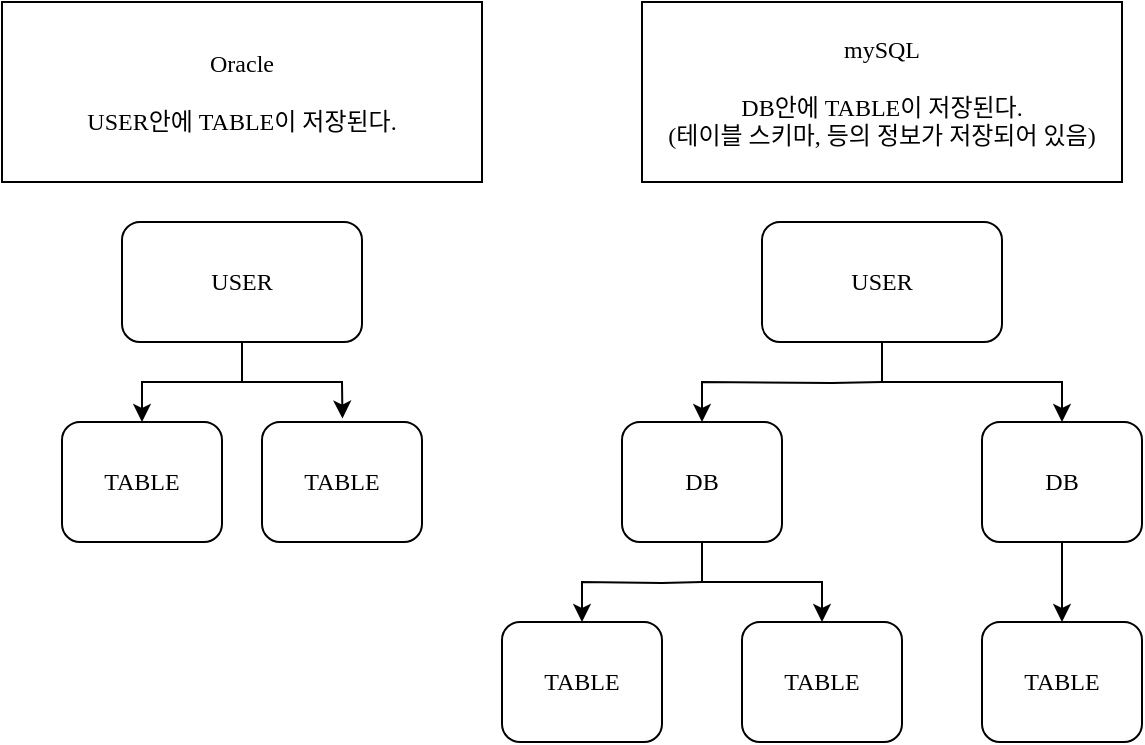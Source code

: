<mxfile version="22.1.2" type="device">
  <diagram name="페이지-1" id="G2l-eyIvTwnHOa8w9Pkm">
    <mxGraphModel dx="1195" dy="697" grid="1" gridSize="10" guides="1" tooltips="1" connect="1" arrows="1" fold="1" page="1" pageScale="1" pageWidth="827" pageHeight="1169" math="0" shadow="0">
      <root>
        <mxCell id="0" />
        <mxCell id="1" parent="0" />
        <mxCell id="cia359NmAF2sVEVrCKqa-3" value="" style="edgeStyle=orthogonalEdgeStyle;rounded=0;orthogonalLoop=1;jettySize=auto;html=1;fontFamily=a고딕14;" edge="1" parent="1" target="cia359NmAF2sVEVrCKqa-2">
          <mxGeometry relative="1" as="geometry">
            <mxPoint x="480" y="230" as="sourcePoint" />
          </mxGeometry>
        </mxCell>
        <mxCell id="cia359NmAF2sVEVrCKqa-5" value="" style="edgeStyle=orthogonalEdgeStyle;rounded=0;orthogonalLoop=1;jettySize=auto;html=1;fontFamily=a고딕14;" edge="1" parent="1" source="cia359NmAF2sVEVrCKqa-1" target="cia359NmAF2sVEVrCKqa-4">
          <mxGeometry relative="1" as="geometry" />
        </mxCell>
        <mxCell id="cia359NmAF2sVEVrCKqa-1" value="USER" style="rounded=1;whiteSpace=wrap;html=1;fontFamily=a고딕14;" vertex="1" parent="1">
          <mxGeometry x="420" y="150" width="120" height="60" as="geometry" />
        </mxCell>
        <mxCell id="cia359NmAF2sVEVrCKqa-7" value="" style="edgeStyle=orthogonalEdgeStyle;rounded=0;orthogonalLoop=1;jettySize=auto;html=1;fontFamily=a고딕14;" edge="1" parent="1" target="cia359NmAF2sVEVrCKqa-6">
          <mxGeometry relative="1" as="geometry">
            <mxPoint x="390" y="330" as="sourcePoint" />
          </mxGeometry>
        </mxCell>
        <mxCell id="cia359NmAF2sVEVrCKqa-9" value="" style="edgeStyle=orthogonalEdgeStyle;rounded=0;orthogonalLoop=1;jettySize=auto;html=1;fontFamily=a고딕14;" edge="1" parent="1" source="cia359NmAF2sVEVrCKqa-2" target="cia359NmAF2sVEVrCKqa-8">
          <mxGeometry relative="1" as="geometry" />
        </mxCell>
        <mxCell id="cia359NmAF2sVEVrCKqa-2" value="DB" style="whiteSpace=wrap;html=1;rounded=1;fontFamily=a고딕14;" vertex="1" parent="1">
          <mxGeometry x="350" y="250" width="80" height="60" as="geometry" />
        </mxCell>
        <mxCell id="cia359NmAF2sVEVrCKqa-4" value="DB" style="whiteSpace=wrap;html=1;rounded=1;fontFamily=a고딕14;" vertex="1" parent="1">
          <mxGeometry x="530" y="250" width="80" height="60" as="geometry" />
        </mxCell>
        <mxCell id="cia359NmAF2sVEVrCKqa-6" value="TABLE" style="whiteSpace=wrap;html=1;rounded=1;fontFamily=a고딕14;" vertex="1" parent="1">
          <mxGeometry x="290" y="350" width="80" height="60" as="geometry" />
        </mxCell>
        <mxCell id="cia359NmAF2sVEVrCKqa-8" value="TABLE" style="whiteSpace=wrap;html=1;rounded=1;fontFamily=a고딕14;" vertex="1" parent="1">
          <mxGeometry x="410" y="350" width="80" height="60" as="geometry" />
        </mxCell>
        <mxCell id="cia359NmAF2sVEVrCKqa-11" value="" style="edgeStyle=orthogonalEdgeStyle;rounded=0;orthogonalLoop=1;jettySize=auto;html=1;exitX=0.5;exitY=1;exitDx=0;exitDy=0;fontFamily=a고딕14;" edge="1" target="cia359NmAF2sVEVrCKqa-13" parent="1" source="cia359NmAF2sVEVrCKqa-4">
          <mxGeometry relative="1" as="geometry">
            <mxPoint x="610" y="310" as="sourcePoint" />
          </mxGeometry>
        </mxCell>
        <mxCell id="cia359NmAF2sVEVrCKqa-13" value="TABLE" style="whiteSpace=wrap;html=1;rounded=1;fontFamily=a고딕14;" vertex="1" parent="1">
          <mxGeometry x="530" y="350" width="80" height="60" as="geometry" />
        </mxCell>
        <mxCell id="cia359NmAF2sVEVrCKqa-14" value="mySQL&lt;br&gt;&lt;br&gt;DB안에 TABLE이 저장된다.&lt;br&gt;(테이블 스키마, 등의 정보가 저장되어 있음)" style="rounded=0;whiteSpace=wrap;html=1;fontFamily=a고딕14;" vertex="1" parent="1">
          <mxGeometry x="360" y="40" width="240" height="90" as="geometry" />
        </mxCell>
        <mxCell id="cia359NmAF2sVEVrCKqa-15" value="" style="edgeStyle=orthogonalEdgeStyle;rounded=0;orthogonalLoop=1;jettySize=auto;html=1;exitX=0.5;exitY=1;exitDx=0;exitDy=0;entryX=0.5;entryY=0;entryDx=0;entryDy=0;fontFamily=a고딕14;" edge="1" parent="1" target="cia359NmAF2sVEVrCKqa-22" source="cia359NmAF2sVEVrCKqa-17">
          <mxGeometry relative="1" as="geometry">
            <mxPoint x="150" y="230" as="sourcePoint" />
            <mxPoint x="60" y="250" as="targetPoint" />
          </mxGeometry>
        </mxCell>
        <mxCell id="cia359NmAF2sVEVrCKqa-17" value="USER" style="rounded=1;whiteSpace=wrap;html=1;fontFamily=a고딕14;" vertex="1" parent="1">
          <mxGeometry x="100" y="150" width="120" height="60" as="geometry" />
        </mxCell>
        <mxCell id="cia359NmAF2sVEVrCKqa-22" value="TABLE" style="whiteSpace=wrap;html=1;rounded=1;fontFamily=a고딕14;" vertex="1" parent="1">
          <mxGeometry x="70" y="250" width="80" height="60" as="geometry" />
        </mxCell>
        <mxCell id="cia359NmAF2sVEVrCKqa-27" value="TABLE" style="whiteSpace=wrap;html=1;rounded=1;fontFamily=a고딕14;" vertex="1" parent="1">
          <mxGeometry x="170" y="250" width="80" height="60" as="geometry" />
        </mxCell>
        <mxCell id="cia359NmAF2sVEVrCKqa-28" value="" style="endArrow=classic;html=1;rounded=0;entryX=0.503;entryY=-0.029;entryDx=0;entryDy=0;entryPerimeter=0;fontFamily=a고딕14;" edge="1" parent="1" target="cia359NmAF2sVEVrCKqa-27">
          <mxGeometry width="50" height="50" relative="1" as="geometry">
            <mxPoint x="160" y="230" as="sourcePoint" />
            <mxPoint x="210" y="180" as="targetPoint" />
            <Array as="points">
              <mxPoint x="210" y="230" />
            </Array>
          </mxGeometry>
        </mxCell>
        <mxCell id="cia359NmAF2sVEVrCKqa-29" value="Oracle&lt;br&gt;&lt;br&gt;USER안에 TABLE이 저장된다." style="rounded=0;whiteSpace=wrap;html=1;fontFamily=a고딕14;" vertex="1" parent="1">
          <mxGeometry x="40" y="40" width="240" height="90" as="geometry" />
        </mxCell>
      </root>
    </mxGraphModel>
  </diagram>
</mxfile>
